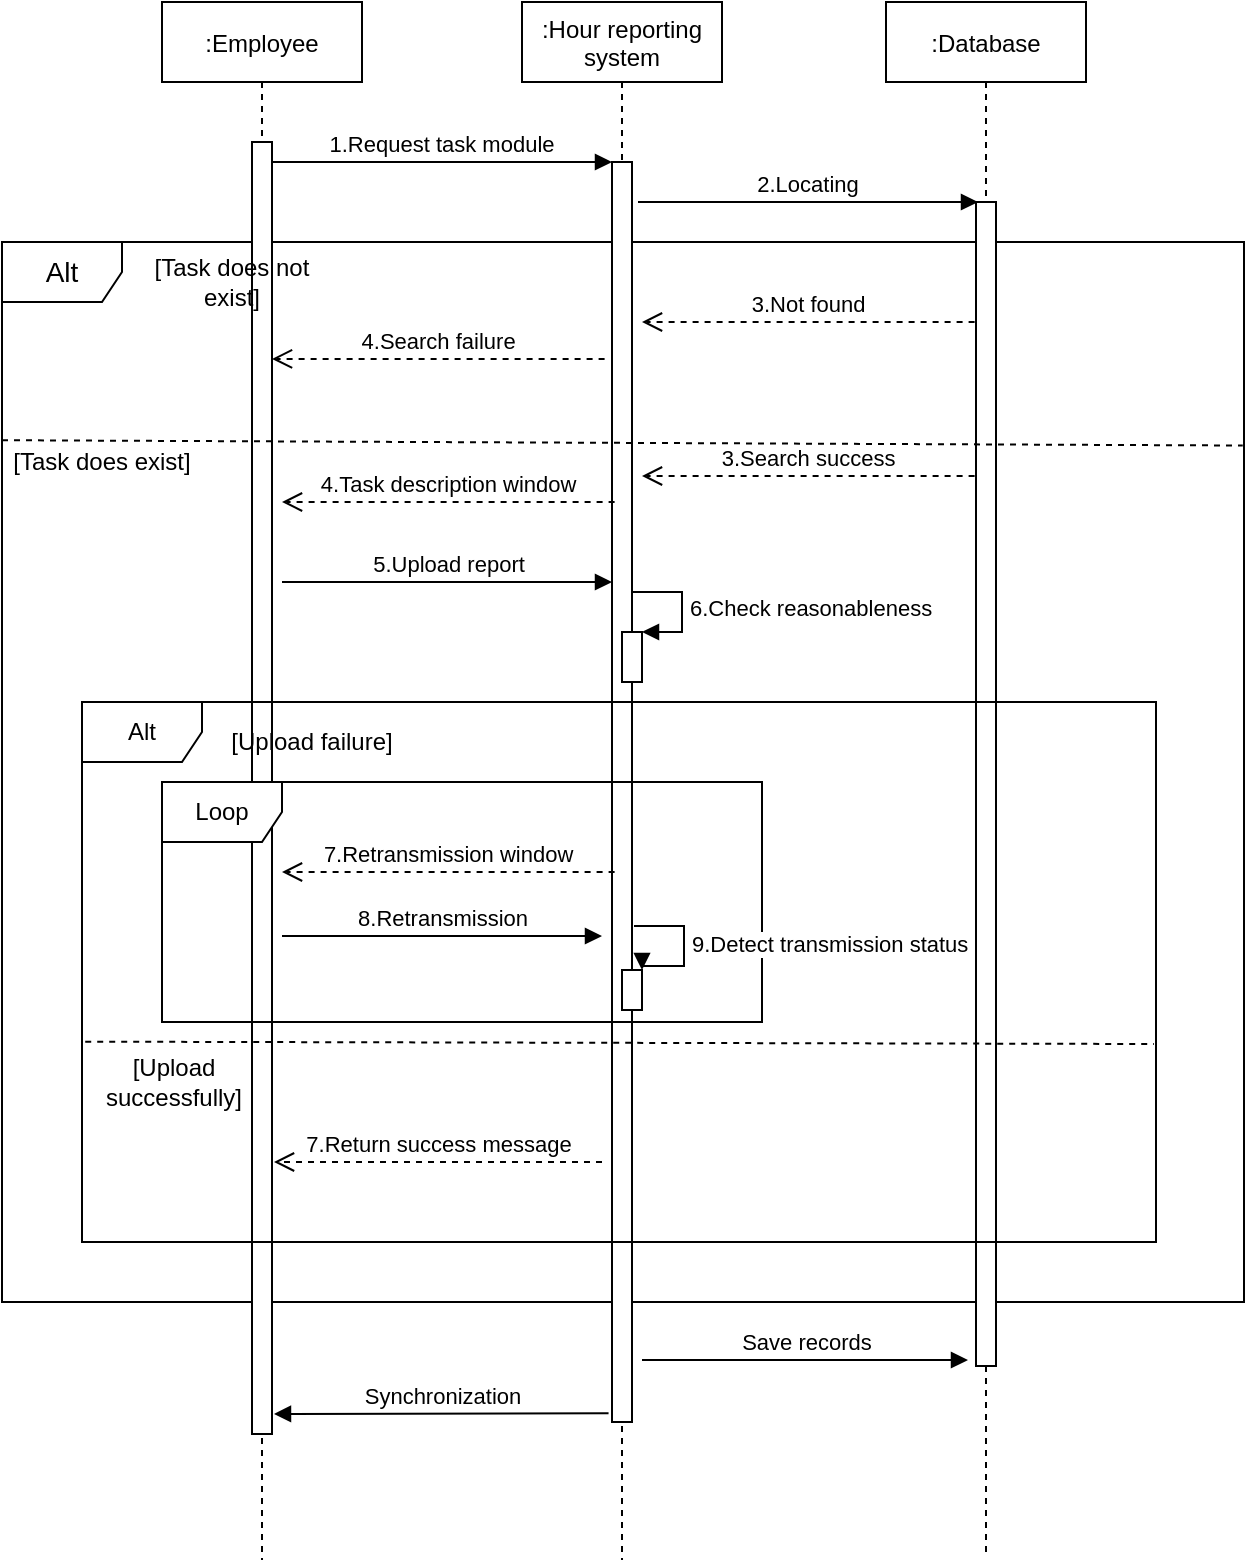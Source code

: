 <mxfile version="13.7.9" type="device"><diagram id="kgpKYQtTHZ0yAKxKKP6v" name="Page-1"><mxGraphModel dx="754" dy="522" grid="0" gridSize="10" guides="1" tooltips="1" connect="1" arrows="1" fold="1" page="1" pageScale="1" pageWidth="850" pageHeight="1100" math="0" shadow="0"><root><mxCell id="0"/><mxCell id="1" parent="0"/><mxCell id="UfmOaRLdgkSRIVhRAMKI-4" value="&lt;font style=&quot;font-size: 14px&quot;&gt;Alt&lt;/font&gt;" style="shape=umlFrame;whiteSpace=wrap;html=1;" parent="1" vertex="1"><mxGeometry x="40" y="200" width="621" height="530" as="geometry"/></mxCell><mxCell id="3nuBFxr9cyL0pnOWT2aG-1" value=":Employee" style="shape=umlLifeline;perimeter=lifelinePerimeter;container=1;collapsible=0;recursiveResize=0;rounded=0;shadow=0;strokeWidth=1;" parent="1" vertex="1"><mxGeometry x="120" y="80" width="100" height="779" as="geometry"/></mxCell><mxCell id="3nuBFxr9cyL0pnOWT2aG-2" value="" style="points=[];perimeter=orthogonalPerimeter;rounded=0;shadow=0;strokeWidth=1;" parent="3nuBFxr9cyL0pnOWT2aG-1" vertex="1"><mxGeometry x="45" y="70" width="10" height="646" as="geometry"/></mxCell><mxCell id="3nuBFxr9cyL0pnOWT2aG-5" value=":Hour reporting &#10;system" style="shape=umlLifeline;perimeter=lifelinePerimeter;container=1;collapsible=0;recursiveResize=0;rounded=0;shadow=0;strokeWidth=1;" parent="1" vertex="1"><mxGeometry x="300" y="80" width="100" height="779" as="geometry"/></mxCell><mxCell id="3nuBFxr9cyL0pnOWT2aG-6" value="" style="points=[];perimeter=orthogonalPerimeter;rounded=0;shadow=0;strokeWidth=1;" parent="3nuBFxr9cyL0pnOWT2aG-5" vertex="1"><mxGeometry x="45" y="80" width="10" height="630" as="geometry"/></mxCell><mxCell id="UfmOaRLdgkSRIVhRAMKI-16" value="6.Check reasonableness" style="edgeStyle=orthogonalEdgeStyle;html=1;align=left;spacingLeft=2;endArrow=block;rounded=0;entryX=1;entryY=0;" parent="3nuBFxr9cyL0pnOWT2aG-5" target="UfmOaRLdgkSRIVhRAMKI-15" edge="1"><mxGeometry relative="1" as="geometry"><mxPoint x="55" y="295" as="sourcePoint"/><Array as="points"><mxPoint x="80" y="295"/></Array></mxGeometry></mxCell><mxCell id="UfmOaRLdgkSRIVhRAMKI-15" value="" style="html=1;points=[];perimeter=orthogonalPerimeter;" parent="3nuBFxr9cyL0pnOWT2aG-5" vertex="1"><mxGeometry x="50" y="315" width="10" height="25" as="geometry"/></mxCell><mxCell id="3nuBFxr9cyL0pnOWT2aG-7" value="4.Search failure" style="verticalAlign=bottom;endArrow=open;dashed=1;endSize=8;exitX=-0.37;exitY=0.613;shadow=0;strokeWidth=1;exitDx=0;exitDy=0;exitPerimeter=0;" parent="1" edge="1"><mxGeometry relative="1" as="geometry"><mxPoint x="175" y="258.46" as="targetPoint"/><mxPoint x="341.3" y="258.46" as="sourcePoint"/></mxGeometry></mxCell><mxCell id="3nuBFxr9cyL0pnOWT2aG-8" value="1.Request task module" style="verticalAlign=bottom;endArrow=block;entryX=0;entryY=0;shadow=0;strokeWidth=1;" parent="1" source="3nuBFxr9cyL0pnOWT2aG-2" target="3nuBFxr9cyL0pnOWT2aG-6" edge="1"><mxGeometry relative="1" as="geometry"><mxPoint x="275" y="160" as="sourcePoint"/></mxGeometry></mxCell><mxCell id="UfmOaRLdgkSRIVhRAMKI-1" value=":Database" style="shape=umlLifeline;perimeter=lifelinePerimeter;container=1;collapsible=0;recursiveResize=0;rounded=0;shadow=0;strokeWidth=1;" parent="1" vertex="1"><mxGeometry x="482" y="80" width="100" height="775" as="geometry"/></mxCell><mxCell id="UfmOaRLdgkSRIVhRAMKI-2" value="" style="points=[];perimeter=orthogonalPerimeter;rounded=0;shadow=0;strokeWidth=1;" parent="UfmOaRLdgkSRIVhRAMKI-1" vertex="1"><mxGeometry x="45" y="100" width="10" height="582" as="geometry"/></mxCell><mxCell id="UfmOaRLdgkSRIVhRAMKI-3" value="2.Locating" style="verticalAlign=bottom;endArrow=block;entryX=0;entryY=0;shadow=0;strokeWidth=1;" parent="1" edge="1"><mxGeometry relative="1" as="geometry"><mxPoint x="358" y="180.0" as="sourcePoint"/><mxPoint x="528" y="180.0" as="targetPoint"/></mxGeometry></mxCell><mxCell id="UfmOaRLdgkSRIVhRAMKI-9" value="3.Not found" style="verticalAlign=bottom;endArrow=open;dashed=1;endSize=8;exitX=-0.37;exitY=0.613;shadow=0;strokeWidth=1;exitDx=0;exitDy=0;exitPerimeter=0;" parent="1" edge="1"><mxGeometry relative="1" as="geometry"><mxPoint x="360" y="240.0" as="targetPoint"/><mxPoint x="526.3" y="240.0" as="sourcePoint"/></mxGeometry></mxCell><mxCell id="UfmOaRLdgkSRIVhRAMKI-10" value="" style="endArrow=none;dashed=1;html=1;fontSize=11;exitX=0;exitY=0.187;exitDx=0;exitDy=0;exitPerimeter=0;entryX=0.999;entryY=0.192;entryDx=0;entryDy=0;entryPerimeter=0;" parent="1" source="UfmOaRLdgkSRIVhRAMKI-4" target="UfmOaRLdgkSRIVhRAMKI-4" edge="1"><mxGeometry width="50" height="50" relative="1" as="geometry"><mxPoint x="100" y="390" as="sourcePoint"/><mxPoint x="430" y="390" as="targetPoint"/></mxGeometry></mxCell><mxCell id="UfmOaRLdgkSRIVhRAMKI-6" value="[Task does not exist]" style="text;html=1;align=center;verticalAlign=middle;whiteSpace=wrap;rounded=0;" parent="1" vertex="1"><mxGeometry x="110" y="210" width="90" height="20" as="geometry"/></mxCell><mxCell id="UfmOaRLdgkSRIVhRAMKI-11" value="[Task does exist]" style="text;html=1;align=center;verticalAlign=middle;whiteSpace=wrap;rounded=0;" parent="1" vertex="1"><mxGeometry x="40" y="300" width="100" height="20" as="geometry"/></mxCell><mxCell id="UfmOaRLdgkSRIVhRAMKI-12" value="3.Search success" style="verticalAlign=bottom;endArrow=open;dashed=1;endSize=8;exitX=-0.37;exitY=0.613;shadow=0;strokeWidth=1;exitDx=0;exitDy=0;exitPerimeter=0;" parent="1" edge="1"><mxGeometry relative="1" as="geometry"><mxPoint x="360" y="317.0" as="targetPoint"/><mxPoint x="526.3" y="317.0" as="sourcePoint"/></mxGeometry></mxCell><mxCell id="UfmOaRLdgkSRIVhRAMKI-13" value="4.Task description window" style="verticalAlign=bottom;endArrow=open;dashed=1;endSize=8;exitX=-0.37;exitY=0.613;shadow=0;strokeWidth=1;exitDx=0;exitDy=0;exitPerimeter=0;" parent="1" edge="1"><mxGeometry relative="1" as="geometry"><mxPoint x="180" y="330" as="targetPoint"/><mxPoint x="346.3" y="330" as="sourcePoint"/></mxGeometry></mxCell><mxCell id="UfmOaRLdgkSRIVhRAMKI-14" value="5.Upload report" style="html=1;verticalAlign=bottom;endArrow=block;" parent="1" target="3nuBFxr9cyL0pnOWT2aG-6" edge="1"><mxGeometry width="80" relative="1" as="geometry"><mxPoint x="180" y="370" as="sourcePoint"/><mxPoint x="260" y="370" as="targetPoint"/></mxGeometry></mxCell><mxCell id="UfmOaRLdgkSRIVhRAMKI-17" value="Alt" style="shape=umlFrame;whiteSpace=wrap;html=1;" parent="1" vertex="1"><mxGeometry x="80" y="430" width="537" height="270" as="geometry"/></mxCell><mxCell id="UfmOaRLdgkSRIVhRAMKI-18" value="[Upload failure]" style="text;html=1;align=center;verticalAlign=middle;whiteSpace=wrap;rounded=0;" parent="1" vertex="1"><mxGeometry x="150" y="440" width="90" height="20" as="geometry"/></mxCell><mxCell id="UfmOaRLdgkSRIVhRAMKI-19" value="[Upload successfully]" style="text;html=1;align=center;verticalAlign=middle;whiteSpace=wrap;rounded=0;" parent="1" vertex="1"><mxGeometry x="90" y="610" width="72" height="20" as="geometry"/></mxCell><mxCell id="UfmOaRLdgkSRIVhRAMKI-20" value="" style="endArrow=none;dashed=1;html=1;fontSize=11;exitX=0.003;exitY=0.629;exitDx=0;exitDy=0;exitPerimeter=0;" parent="1" source="UfmOaRLdgkSRIVhRAMKI-17" edge="1"><mxGeometry width="50" height="50" relative="1" as="geometry"><mxPoint x="80" y="571" as="sourcePoint"/><mxPoint x="616" y="601" as="targetPoint"/></mxGeometry></mxCell><mxCell id="UfmOaRLdgkSRIVhRAMKI-22" value="Loop" style="shape=umlFrame;whiteSpace=wrap;html=1;" parent="1" vertex="1"><mxGeometry x="120" y="470" width="300" height="120" as="geometry"/></mxCell><mxCell id="UfmOaRLdgkSRIVhRAMKI-23" value="7.Retransmission window" style="verticalAlign=bottom;endArrow=open;dashed=1;endSize=8;exitX=-0.37;exitY=0.613;shadow=0;strokeWidth=1;exitDx=0;exitDy=0;exitPerimeter=0;" parent="1" edge="1"><mxGeometry relative="1" as="geometry"><mxPoint x="180" y="515" as="targetPoint"/><mxPoint x="346.3" y="515" as="sourcePoint"/></mxGeometry></mxCell><mxCell id="UfmOaRLdgkSRIVhRAMKI-24" value="8.Retransmission" style="html=1;verticalAlign=bottom;endArrow=block;" parent="1" edge="1"><mxGeometry width="80" relative="1" as="geometry"><mxPoint x="180" y="547" as="sourcePoint"/><mxPoint x="340" y="547" as="targetPoint"/></mxGeometry></mxCell><mxCell id="UfmOaRLdgkSRIVhRAMKI-25" value="" style="html=1;points=[];perimeter=orthogonalPerimeter;" parent="1" vertex="1"><mxGeometry x="350" y="564" width="10" height="20" as="geometry"/></mxCell><mxCell id="UfmOaRLdgkSRIVhRAMKI-26" value="9.Detect transmission status" style="edgeStyle=orthogonalEdgeStyle;html=1;align=left;spacingLeft=2;endArrow=block;rounded=0;entryX=1;entryY=0;" parent="1" target="UfmOaRLdgkSRIVhRAMKI-25" edge="1"><mxGeometry relative="1" as="geometry"><mxPoint x="356" y="542" as="sourcePoint"/><Array as="points"><mxPoint x="381" y="542"/><mxPoint x="381" y="562"/></Array></mxGeometry></mxCell><mxCell id="UfmOaRLdgkSRIVhRAMKI-27" value="Save records" style="html=1;verticalAlign=bottom;endArrow=block;" parent="1" edge="1"><mxGeometry width="80" relative="1" as="geometry"><mxPoint x="360" y="759" as="sourcePoint"/><mxPoint x="523" y="759" as="targetPoint"/></mxGeometry></mxCell><mxCell id="UfmOaRLdgkSRIVhRAMKI-28" value="7.Return success message" style="html=1;verticalAlign=bottom;endArrow=open;dashed=1;endSize=8;" parent="1" edge="1"><mxGeometry relative="1" as="geometry"><mxPoint x="340" y="660" as="sourcePoint"/><mxPoint x="176" y="660" as="targetPoint"/></mxGeometry></mxCell><mxCell id="UfmOaRLdgkSRIVhRAMKI-30" value="Synchronization" style="html=1;verticalAlign=bottom;endArrow=block;exitX=-0.172;exitY=0.993;exitDx=0;exitDy=0;exitPerimeter=0;" parent="1" source="3nuBFxr9cyL0pnOWT2aG-6" edge="1"><mxGeometry width="80" relative="1" as="geometry"><mxPoint x="350" y="690" as="sourcePoint"/><mxPoint x="176" y="786" as="targetPoint"/></mxGeometry></mxCell></root></mxGraphModel></diagram></mxfile>